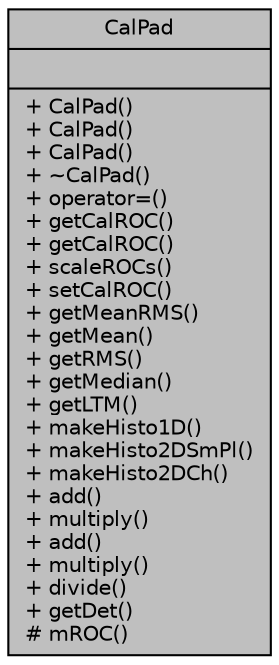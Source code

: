 digraph "CalPad"
{
 // INTERACTIVE_SVG=YES
  bgcolor="transparent";
  edge [fontname="Helvetica",fontsize="10",labelfontname="Helvetica",labelfontsize="10"];
  node [fontname="Helvetica",fontsize="10",shape=record];
  Node1 [label="{CalPad\n||+ CalPad()\l+ CalPad()\l+ CalPad()\l+ ~CalPad()\l+ operator=()\l+ getCalROC()\l+ getCalROC()\l+ scaleROCs()\l+ setCalROC()\l+ getMeanRMS()\l+ getMean()\l+ getRMS()\l+ getMedian()\l+ getLTM()\l+ makeHisto1D()\l+ makeHisto2DSmPl()\l+ makeHisto2DCh()\l+ add()\l+ multiply()\l+ add()\l+ multiply()\l+ divide()\l+ getDet()\l# mROC()\l}",height=0.2,width=0.4,color="black", fillcolor="grey75", style="filled", fontcolor="black"];
}
